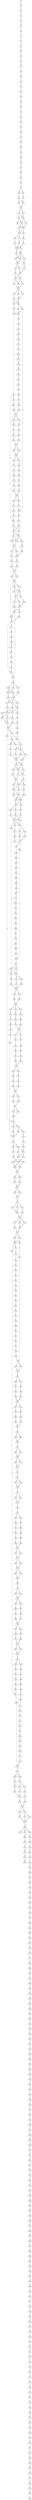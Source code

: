 strict digraph  {
	S0 -> S1 [ label = A ];
	S1 -> S2 [ label = A ];
	S2 -> S3 [ label = A ];
	S3 -> S4 [ label = A ];
	S4 -> S5 [ label = G ];
	S5 -> S6 [ label = C ];
	S6 -> S7 [ label = C ];
	S7 -> S8 [ label = C ];
	S8 -> S9 [ label = A ];
	S9 -> S10 [ label = G ];
	S10 -> S11 [ label = G ];
	S11 -> S12 [ label = A ];
	S12 -> S13 [ label = A ];
	S13 -> S14 [ label = G ];
	S14 -> S15 [ label = A ];
	S15 -> S16 [ label = T ];
	S16 -> S17 [ label = G ];
	S17 -> S18 [ label = G ];
	S18 -> S19 [ label = T ];
	S19 -> S20 [ label = G ];
	S20 -> S21 [ label = T ];
	S21 -> S22 [ label = T ];
	S22 -> S23 [ label = G ];
	S23 -> S24 [ label = A ];
	S24 -> S25 [ label = A ];
	S25 -> S26 [ label = A ];
	S26 -> S27 [ label = C ];
	S27 -> S28 [ label = C ];
	S28 -> S29 [ label = A ];
	S29 -> S30 [ label = G ];
	S30 -> S31 [ label = A ];
	S31 -> S32 [ label = C ];
	S32 -> S33 [ label = A ];
	S33 -> S34 [ label = A ];
	S34 -> S35 [ label = G ];
	S35 -> S36 [ label = G ];
	S36 -> S37 [ label = T ];
	S37 -> S38 [ label = A ];
	S37 -> S39 [ label = G ];
	S38 -> S40 [ label = G ];
	S39 -> S41 [ label = A ];
	S40 -> S42 [ label = A ];
	S40 -> S43 [ label = G ];
	S41 -> S42 [ label = A ];
	S42 -> S44 [ label = G ];
	S43 -> S44 [ label = G ];
	S44 -> S45 [ label = G ];
	S44 -> S46 [ label = A ];
	S45 -> S47 [ label = A ];
	S45 -> S48 [ label = T ];
	S46 -> S48 [ label = T ];
	S47 -> S49 [ label = T ];
	S47 -> S50 [ label = C ];
	S48 -> S49 [ label = T ];
	S48 -> S51 [ label = G ];
	S49 -> S52 [ label = T ];
	S49 -> S53 [ label = A ];
	S50 -> S53 [ label = A ];
	S51 -> S53 [ label = A ];
	S52 -> S54 [ label = T ];
	S53 -> S54 [ label = T ];
	S53 -> S55 [ label = C ];
	S54 -> S56 [ label = G ];
	S54 -> S57 [ label = C ];
	S55 -> S58 [ label = T ];
	S56 -> S59 [ label = C ];
	S57 -> S60 [ label = A ];
	S58 -> S61 [ label = T ];
	S59 -> S62 [ label = A ];
	S60 -> S63 [ label = C ];
	S60 -> S62 [ label = A ];
	S61 -> S62 [ label = A ];
	S62 -> S64 [ label = T ];
	S62 -> S65 [ label = G ];
	S63 -> S65 [ label = G ];
	S64 -> S66 [ label = C ];
	S65 -> S67 [ label = T ];
	S65 -> S66 [ label = C ];
	S65 -> S68 [ label = A ];
	S66 -> S69 [ label = G ];
	S66 -> S70 [ label = C ];
	S67 -> S70 [ label = C ];
	S68 -> S69 [ label = G ];
	S69 -> S71 [ label = C ];
	S69 -> S72 [ label = G ];
	S70 -> S73 [ label = A ];
	S71 -> S74 [ label = G ];
	S72 -> S75 [ label = A ];
	S73 -> S74 [ label = G ];
	S74 -> S76 [ label = A ];
	S74 -> S77 [ label = G ];
	S75 -> S77 [ label = G ];
	S76 -> S78 [ label = A ];
	S76 -> S79 [ label = G ];
	S77 -> S78 [ label = A ];
	S77 -> S80 [ label = C ];
	S78 -> S81 [ label = A ];
	S79 -> S81 [ label = A ];
	S80 -> S81 [ label = A ];
	S81 -> S82 [ label = A ];
	S81 -> S83 [ label = G ];
	S81 -> S84 [ label = T ];
	S82 -> S85 [ label = T ];
	S83 -> S86 [ label = G ];
	S84 -> S86 [ label = G ];
	S85 -> S87 [ label = C ];
	S85 -> S88 [ label = A ];
	S86 -> S88 [ label = A ];
	S87 -> S89 [ label = C ];
	S88 -> S90 [ label = T ];
	S88 -> S91 [ label = G ];
	S89 -> S92 [ label = G ];
	S90 -> S93 [ label = T ];
	S91 -> S92 [ label = G ];
	S91 -> S94 [ label = G ];
	S92 -> S95 [ label = T ];
	S93 -> S96 [ label = A ];
	S94 -> S97 [ label = A ];
	S95 -> S98 [ label = A ];
	S95 -> S99 [ label = G ];
	S96 -> S100 [ label = T ];
	S97 -> S101 [ label = T ];
	S98 -> S102 [ label = G ];
	S99 -> S103 [ label = A ];
	S100 -> S104 [ label = A ];
	S101 -> S105 [ label = G ];
	S102 -> S106 [ label = C ];
	S103 -> S107 [ label = A ];
	S104 -> S108 [ label = A ];
	S105 -> S109 [ label = T ];
	S105 -> S107 [ label = A ];
	S106 -> S110 [ label = G ];
	S107 -> S111 [ label = G ];
	S107 -> S112 [ label = A ];
	S108 -> S113 [ label = A ];
	S109 -> S112 [ label = A ];
	S110 -> S114 [ label = T ];
	S110 -> S115 [ label = A ];
	S111 -> S116 [ label = C ];
	S111 -> S117 [ label = A ];
	S112 -> S117 [ label = A ];
	S112 -> S118 [ label = G ];
	S113 -> S119 [ label = A ];
	S114 -> S120 [ label = C ];
	S115 -> S121 [ label = G ];
	S116 -> S122 [ label = A ];
	S117 -> S122 [ label = A ];
	S118 -> S123 [ label = G ];
	S119 -> S124 [ label = A ];
	S120 -> S125 [ label = T ];
	S121 -> S126 [ label = C ];
	S122 -> S127 [ label = A ];
	S122 -> S128 [ label = G ];
	S123 -> S129 [ label = T ];
	S124 -> S130 [ label = G ];
	S125 -> S131 [ label = G ];
	S126 -> S132 [ label = T ];
	S127 -> S133 [ label = A ];
	S128 -> S134 [ label = G ];
	S129 -> S134 [ label = G ];
	S130 -> S135 [ label = A ];
	S131 -> S136 [ label = A ];
	S132 -> S137 [ label = T ];
	S133 -> S138 [ label = T ];
	S134 -> S139 [ label = A ];
	S135 -> S140 [ label = A ];
	S136 -> S141 [ label = G ];
	S137 -> S141 [ label = G ];
	S138 -> S142 [ label = G ];
	S139 -> S143 [ label = A ];
	S140 -> S144 [ label = A ];
	S141 -> S145 [ label = A ];
	S141 -> S146 [ label = C ];
	S142 -> S147 [ label = A ];
	S143 -> S147 [ label = A ];
	S144 -> S148 [ label = T ];
	S145 -> S149 [ label = A ];
	S146 -> S149 [ label = A ];
	S147 -> S150 [ label = A ];
	S147 -> S151 [ label = G ];
	S148 -> S152 [ label = C ];
	S149 -> S153 [ label = A ];
	S149 -> S154 [ label = C ];
	S150 -> S155 [ label = A ];
	S151 -> S155 [ label = A ];
	S152 -> S156 [ label = C ];
	S153 -> S157 [ label = C ];
	S154 -> S158 [ label = A ];
	S155 -> S159 [ label = A ];
	S155 -> S160 [ label = C ];
	S155 -> S161 [ label = G ];
	S156 -> S162 [ label = T ];
	S157 -> S163 [ label = A ];
	S158 -> S164 [ label = G ];
	S159 -> S165 [ label = T ];
	S159 -> S166 [ label = G ];
	S160 -> S167 [ label = A ];
	S161 -> S166 [ label = G ];
	S162 -> S168 [ label = C ];
	S163 -> S169 [ label = A ];
	S164 -> S170 [ label = T ];
	S165 -> S171 [ label = A ];
	S166 -> S172 [ label = C ];
	S166 -> S171 [ label = A ];
	S167 -> S173 [ label = C ];
	S167 -> S174 [ label = A ];
	S168 -> S175 [ label = T ];
	S169 -> S176 [ label = C ];
	S170 -> S177 [ label = G ];
	S171 -> S178 [ label = T ];
	S171 -> S179 [ label = C ];
	S172 -> S180 [ label = A ];
	S173 -> S181 [ label = A ];
	S174 -> S182 [ label = G ];
	S175 -> S183 [ label = G ];
	S176 -> S184 [ label = C ];
	S177 -> S185 [ label = A ];
	S178 -> S186 [ label = T ];
	S179 -> S187 [ label = A ];
	S180 -> S187 [ label = A ];
	S181 -> S188 [ label = A ];
	S182 -> S189 [ label = A ];
	S183 -> S190 [ label = A ];
	S184 -> S191 [ label = G ];
	S185 -> S192 [ label = A ];
	S186 -> S193 [ label = G ];
	S187 -> S194 [ label = C ];
	S187 -> S193 [ label = G ];
	S188 -> S195 [ label = G ];
	S189 -> S196 [ label = C ];
	S189 -> S197 [ label = A ];
	S189 -> S198 [ label = G ];
	S190 -> S110 [ label = G ];
	S191 -> S199 [ label = A ];
	S192 -> S199 [ label = A ];
	S193 -> S160 [ label = C ];
	S193 -> S182 [ label = G ];
	S194 -> S200 [ label = G ];
	S195 -> S201 [ label = C ];
	S196 -> S202 [ label = G ];
	S196 -> S203 [ label = C ];
	S197 -> S204 [ label = T ];
	S198 -> S202 [ label = G ];
	S199 -> S205 [ label = A ];
	S199 -> S206 [ label = G ];
	S200 -> S167 [ label = A ];
	S201 -> S207 [ label = T ];
	S202 -> S208 [ label = A ];
	S203 -> S209 [ label = T ];
	S204 -> S209 [ label = T ];
	S205 -> S210 [ label = C ];
	S206 -> S211 [ label = T ];
	S207 -> S212 [ label = A ];
	S208 -> S213 [ label = G ];
	S209 -> S213 [ label = G ];
	S209 -> S214 [ label = T ];
	S209 -> S215 [ label = A ];
	S210 -> S216 [ label = A ];
	S211 -> S94 [ label = G ];
	S212 -> S217 [ label = G ];
	S213 -> S218 [ label = A ];
	S213 -> S219 [ label = C ];
	S214 -> S220 [ label = G ];
	S215 -> S218 [ label = A ];
	S216 -> S221 [ label = C ];
	S217 -> S222 [ label = C ];
	S218 -> S223 [ label = G ];
	S218 -> S224 [ label = A ];
	S219 -> S225 [ label = C ];
	S219 -> S226 [ label = T ];
	S220 -> S223 [ label = G ];
	S221 -> S99 [ label = G ];
	S222 -> S174 [ label = A ];
	S223 -> S227 [ label = T ];
	S223 -> S228 [ label = G ];
	S224 -> S229 [ label = C ];
	S225 -> S230 [ label = A ];
	S226 -> S227 [ label = T ];
	S227 -> S231 [ label = G ];
	S228 -> S231 [ label = G ];
	S229 -> S232 [ label = A ];
	S230 -> S233 [ label = C ];
	S231 -> S234 [ label = A ];
	S232 -> S235 [ label = C ];
	S233 -> S234 [ label = A ];
	S234 -> S236 [ label = G ];
	S234 -> S237 [ label = A ];
	S235 -> S238 [ label = C ];
	S236 -> S239 [ label = A ];
	S236 -> S240 [ label = G ];
	S237 -> S241 [ label = G ];
	S238 -> S240 [ label = G ];
	S239 -> S242 [ label = T ];
	S239 -> S243 [ label = C ];
	S240 -> S244 [ label = A ];
	S241 -> S245 [ label = A ];
	S241 -> S246 [ label = T ];
	S242 -> S247 [ label = A ];
	S243 -> S248 [ label = G ];
	S244 -> S249 [ label = T ];
	S244 -> S248 [ label = G ];
	S245 -> S250 [ label = A ];
	S245 -> S251 [ label = G ];
	S246 -> S252 [ label = T ];
	S247 -> S253 [ label = A ];
	S248 -> S254 [ label = T ];
	S248 -> S255 [ label = C ];
	S249 -> S256 [ label = G ];
	S250 -> S257 [ label = G ];
	S251 -> S258 [ label = A ];
	S252 -> S258 [ label = A ];
	S253 -> S259 [ label = A ];
	S254 -> S260 [ label = C ];
	S255 -> S259 [ label = A ];
	S256 -> S259 [ label = A ];
	S257 -> S261 [ label = C ];
	S258 -> S262 [ label = A ];
	S259 -> S263 [ label = G ];
	S259 -> S264 [ label = A ];
	S260 -> S264 [ label = A ];
	S261 -> S265 [ label = C ];
	S262 -> S266 [ label = A ];
	S262 -> S267 [ label = G ];
	S263 -> S268 [ label = A ];
	S263 -> S269 [ label = G ];
	S264 -> S270 [ label = C ];
	S264 -> S268 [ label = A ];
	S265 -> S271 [ label = G ];
	S266 -> S271 [ label = G ];
	S266 -> S272 [ label = A ];
	S267 -> S273 [ label = C ];
	S268 -> S274 [ label = A ];
	S268 -> S275 [ label = T ];
	S269 -> S276 [ label = G ];
	S270 -> S274 [ label = A ];
	S271 -> S277 [ label = G ];
	S271 -> S278 [ label = C ];
	S272 -> S278 [ label = C ];
	S273 -> S279 [ label = A ];
	S274 -> S280 [ label = G ];
	S275 -> S281 [ label = A ];
	S276 -> S281 [ label = A ];
	S277 -> S282 [ label = G ];
	S278 -> S283 [ label = T ];
	S278 -> S284 [ label = A ];
	S279 -> S282 [ label = G ];
	S280 -> S285 [ label = A ];
	S280 -> S286 [ label = C ];
	S281 -> S285 [ label = A ];
	S281 -> S287 [ label = G ];
	S282 -> S288 [ label = G ];
	S282 -> S289 [ label = C ];
	S283 -> S288 [ label = G ];
	S284 -> S289 [ label = C ];
	S285 -> S290 [ label = C ];
	S285 -> S291 [ label = G ];
	S286 -> S292 [ label = A ];
	S287 -> S291 [ label = G ];
	S288 -> S293 [ label = A ];
	S289 -> S293 [ label = A ];
	S290 -> S294 [ label = T ];
	S291 -> S295 [ label = A ];
	S291 -> S294 [ label = T ];
	S292 -> S296 [ label = G ];
	S293 -> S297 [ label = G ];
	S293 -> S298 [ label = A ];
	S294 -> S299 [ label = A ];
	S294 -> S300 [ label = G ];
	S295 -> S300 [ label = G ];
	S296 -> S300 [ label = G ];
	S297 -> S301 [ label = G ];
	S298 -> S302 [ label = A ];
	S299 -> S303 [ label = C ];
	S300 -> S303 [ label = C ];
	S300 -> S304 [ label = A ];
	S301 -> S305 [ label = A ];
	S302 -> S305 [ label = A ];
	S303 -> S306 [ label = A ];
	S303 -> S307 [ label = T ];
	S304 -> S308 [ label = C ];
	S305 -> S309 [ label = A ];
	S305 -> S310 [ label = G ];
	S306 -> S311 [ label = T ];
	S307 -> S312 [ label = G ];
	S308 -> S313 [ label = C ];
	S309 -> S314 [ label = G ];
	S310 -> S314 [ label = G ];
	S311 -> S315 [ label = A ];
	S312 -> S315 [ label = A ];
	S312 -> S316 [ label = C ];
	S313 -> S315 [ label = A ];
	S314 -> S317 [ label = A ];
	S315 -> S318 [ label = C ];
	S315 -> S319 [ label = T ];
	S315 -> S320 [ label = A ];
	S316 -> S319 [ label = T ];
	S317 -> S321 [ label = A ];
	S317 -> S322 [ label = G ];
	S317 -> S323 [ label = C ];
	S318 -> S324 [ label = A ];
	S319 -> S325 [ label = T ];
	S319 -> S326 [ label = G ];
	S320 -> S327 [ label = A ];
	S321 -> S328 [ label = A ];
	S322 -> S329 [ label = G ];
	S323 -> S328 [ label = A ];
	S324 -> S330 [ label = A ];
	S325 -> S331 [ label = C ];
	S326 -> S332 [ label = G ];
	S327 -> S333 [ label = T ];
	S327 -> S334 [ label = C ];
	S328 -> S335 [ label = A ];
	S329 -> S335 [ label = A ];
	S330 -> S336 [ label = G ];
	S331 -> S337 [ label = A ];
	S332 -> S337 [ label = A ];
	S333 -> S338 [ label = C ];
	S334 -> S339 [ label = A ];
	S334 -> S340 [ label = G ];
	S335 -> S341 [ label = T ];
	S335 -> S342 [ label = A ];
	S335 -> S343 [ label = C ];
	S337 -> S345 [ label = A ];
	S337 -> S346 [ label = A ];
	S338 -> S347 [ label = C ];
	S339 -> S348 [ label = A ];
	S340 -> S349 [ label = G ];
	S341 -> S350 [ label = T ];
	S342 -> S351 [ label = A ];
	S343 -> S351 [ label = A ];
	S345 -> S352 [ label = C ];
	S346 -> S353 [ label = T ];
	S347 -> S354 [ label = A ];
	S348 -> S354 [ label = A ];
	S349 -> S354 [ label = A ];
	S350 -> S355 [ label = T ];
	S351 -> S355 [ label = T ];
	S352 -> S356 [ label = C ];
	S353 -> S357 [ label = T ];
	S354 -> S358 [ label = G ];
	S354 -> S359 [ label = A ];
	S355 -> S360 [ label = A ];
	S355 -> S361 [ label = C ];
	S356 -> S362 [ label = A ];
	S357 -> S363 [ label = G ];
	S357 -> S327 [ label = A ];
	S358 -> S364 [ label = G ];
	S359 -> S365 [ label = C ];
	S360 -> S366 [ label = A ];
	S361 -> S367 [ label = C ];
	S361 -> S366 [ label = A ];
	S362 -> S368 [ label = G ];
	S363 -> S334 [ label = C ];
	S364 -> S369 [ label = A ];
	S365 -> S369 [ label = A ];
	S366 -> S370 [ label = A ];
	S366 -> S371 [ label = T ];
	S367 -> S372 [ label = G ];
	S368 -> S373 [ label = C ];
	S369 -> S374 [ label = T ];
	S369 -> S375 [ label = A ];
	S369 -> S376 [ label = C ];
	S370 -> S377 [ label = G ];
	S371 -> S378 [ label = G ];
	S372 -> S379 [ label = C ];
	S373 -> S380 [ label = G ];
	S374 -> S381 [ label = G ];
	S375 -> S382 [ label = A ];
	S376 -> S383 [ label = T ];
	S377 -> S384 [ label = A ];
	S378 -> S385 [ label = G ];
	S379 -> S386 [ label = A ];
	S379 -> S387 [ label = G ];
	S380 -> S388 [ label = C ];
	S381 -> S389 [ label = C ];
	S382 -> S390 [ label = A ];
	S383 -> S391 [ label = G ];
	S384 -> S392 [ label = A ];
	S385 -> S393 [ label = A ];
	S386 -> S394 [ label = A ];
	S387 -> S394 [ label = A ];
	S388 -> S395 [ label = C ];
	S389 -> S396 [ label = T ];
	S390 -> S397 [ label = A ];
	S391 -> S398 [ label = C ];
	S392 -> S399 [ label = G ];
	S393 -> S400 [ label = C ];
	S394 -> S401 [ label = G ];
	S395 -> S402 [ label = G ];
	S396 -> S403 [ label = T ];
	S397 -> S403 [ label = T ];
	S398 -> S404 [ label = G ];
	S399 -> S405 [ label = A ];
	S399 -> S406 [ label = G ];
	S400 -> S407 [ label = A ];
	S401 -> S408 [ label = C ];
	S401 -> S409 [ label = G ];
	S402 -> S410 [ label = G ];
	S403 -> S411 [ label = T ];
	S403 -> S412 [ label = A ];
	S404 -> S413 [ label = C ];
	S405 -> S414 [ label = T ];
	S406 -> S415 [ label = A ];
	S407 -> S416 [ label = T ];
	S408 -> S417 [ label = A ];
	S409 -> S418 [ label = C ];
	S410 -> S419 [ label = A ];
	S411 -> S420 [ label = A ];
	S412 -> S421 [ label = T ];
	S413 -> S422 [ label = C ];
	S414 -> S423 [ label = A ];
	S415 -> S424 [ label = T ];
	S415 -> S425 [ label = C ];
	S416 -> S426 [ label = C ];
	S417 -> S427 [ label = G ];
	S418 -> S428 [ label = C ];
	S419 -> S429 [ label = A ];
	S420 -> S430 [ label = G ];
	S421 -> S431 [ label = A ];
	S422 -> S258 [ label = A ];
	S423 -> S432 [ label = C ];
	S424 -> S433 [ label = A ];
	S425 -> S434 [ label = G ];
	S426 -> S435 [ label = C ];
	S427 -> S436 [ label = G ];
	S428 -> S437 [ label = A ];
	S429 -> S438 [ label = C ];
	S430 -> S439 [ label = T ];
	S431 -> S440 [ label = G ];
	S432 -> S441 [ label = A ];
	S433 -> S442 [ label = T ];
	S434 -> S441 [ label = A ];
	S435 -> S443 [ label = C ];
	S436 -> S444 [ label = A ];
	S437 -> S444 [ label = A ];
	S438 -> S445 [ label = C ];
	S439 -> S446 [ label = T ];
	S440 -> S447 [ label = G ];
	S441 -> S448 [ label = C ];
	S442 -> S449 [ label = A ];
	S443 -> S450 [ label = T ];
	S444 -> S451 [ label = T ];
	S444 -> S452 [ label = C ];
	S445 -> S453 [ label = A ];
	S446 -> S454 [ label = G ];
	S447 -> S455 [ label = A ];
	S448 -> S456 [ label = A ];
	S449 -> S456 [ label = A ];
	S450 -> S457 [ label = C ];
	S451 -> S458 [ label = C ];
	S452 -> S459 [ label = A ];
	S453 -> S460 [ label = C ];
	S454 -> S461 [ label = A ];
	S455 -> S461 [ label = A ];
	S456 -> S462 [ label = G ];
	S456 -> S463 [ label = A ];
	S457 -> S464 [ label = T ];
	S458 -> S465 [ label = T ];
	S459 -> S466 [ label = A ];
	S460 -> S467 [ label = T ];
	S461 -> S468 [ label = C ];
	S461 -> S469 [ label = G ];
	S462 -> S470 [ label = C ];
	S463 -> S471 [ label = A ];
	S463 -> S472 [ label = G ];
	S464 -> S473 [ label = G ];
	S465 -> S474 [ label = A ];
	S466 -> S475 [ label = G ];
	S467 -> S476 [ label = A ];
	S468 -> S477 [ label = G ];
	S469 -> S478 [ label = C ];
	S470 -> S479 [ label = C ];
	S471 -> S479 [ label = C ];
	S472 -> S479 [ label = C ];
	S473 -> S480 [ label = G ];
	S474 -> S481 [ label = G ];
	S475 -> S481 [ label = G ];
	S476 -> S482 [ label = G ];
	S477 -> S483 [ label = C ];
	S478 -> S484 [ label = A ];
	S479 -> S485 [ label = C ];
	S480 -> S486 [ label = A ];
	S481 -> S487 [ label = C ];
	S482 -> S488 [ label = C ];
	S483 -> S489 [ label = A ];
	S484 -> S490 [ label = T ];
	S485 -> S491 [ label = T ];
	S485 -> S492 [ label = A ];
	S485 -> S493 [ label = C ];
	S486 -> S494 [ label = C ];
	S487 -> S495 [ label = T ];
	S487 -> S496 [ label = C ];
	S488 -> S497 [ label = T ];
	S489 -> S498 [ label = C ];
	S490 -> S498 [ label = C ];
	S492 -> S499 [ label = G ];
	S493 -> S500 [ label = C ];
	S494 -> S501 [ label = G ];
	S495 -> S502 [ label = G ];
	S496 -> S502 [ label = G ];
	S497 -> S353 [ label = T ];
	S498 -> S503 [ label = T ];
	S498 -> S504 [ label = G ];
	S499 -> S505 [ label = G ];
	S500 -> S506 [ label = G ];
	S501 -> S507 [ label = A ];
	S502 -> S508 [ label = C ];
	S503 -> S509 [ label = G ];
	S504 -> S510 [ label = A ];
	S505 -> S511 [ label = A ];
	S506 -> S512 [ label = G ];
	S507 -> S513 [ label = C ];
	S508 -> S514 [ label = T ];
	S508 -> S515 [ label = G ];
	S509 -> S516 [ label = T ];
	S510 -> S516 [ label = T ];
	S511 -> S517 [ label = G ];
	S512 -> S518 [ label = G ];
	S513 -> S519 [ label = C ];
	S514 -> S520 [ label = G ];
	S515 -> S520 [ label = G ];
	S516 -> S521 [ label = T ];
	S516 -> S522 [ label = C ];
	S517 -> S523 [ label = A ];
	S518 -> S524 [ label = A ];
	S519 -> S525 [ label = C ];
	S520 -> S526 [ label = T ];
	S520 -> S527 [ label = C ];
	S521 -> S528 [ label = T ];
	S522 -> S528 [ label = T ];
	S523 -> S529 [ label = A ];
	S524 -> S530 [ label = C ];
	S525 -> S379 [ label = C ];
	S526 -> S531 [ label = C ];
	S527 -> S531 [ label = C ];
	S528 -> S241 [ label = G ];
	S530 -> S532 [ label = G ];
	S531 -> S533 [ label = A ];
	S532 -> S534 [ label = A ];
	S533 -> S535 [ label = A ];
	S534 -> S536 [ label = G ];
	S535 -> S537 [ label = A ];
	S535 -> S538 [ label = G ];
	S536 -> S539 [ label = G ];
	S537 -> S540 [ label = A ];
	S538 -> S540 [ label = A ];
	S539 -> S541 [ label = T ];
	S540 -> S542 [ label = T ];
	S541 -> S543 [ label = G ];
	S542 -> S544 [ label = T ];
	S542 -> S545 [ label = C ];
	S543 -> S546 [ label = A ];
	S544 -> S547 [ label = C ];
	S545 -> S547 [ label = C ];
	S546 -> S548 [ label = G ];
	S547 -> S549 [ label = A ];
	S548 -> S550 [ label = C ];
	S549 -> S551 [ label = G ];
	S550 -> S552 [ label = A ];
	S551 -> S553 [ label = C ];
	S551 -> S554 [ label = G ];
	S552 -> S555 [ label = G ];
	S553 -> S556 [ label = G ];
	S554 -> S557 [ label = C ];
	S555 -> S558 [ label = C ];
	S556 -> S559 [ label = T ];
	S557 -> S560 [ label = C ];
	S558 -> S561 [ label = A ];
	S559 -> S562 [ label = T ];
	S560 -> S563 [ label = A ];
	S561 -> S564 [ label = G ];
	S562 -> S565 [ label = C ];
	S563 -> S566 [ label = G ];
	S564 -> S567 [ label = C ];
	S565 -> S568 [ label = G ];
	S566 -> S569 [ label = C ];
	S567 -> S570 [ label = G ];
	S568 -> S571 [ label = T ];
	S569 -> S571 [ label = T ];
	S570 -> S572 [ label = G ];
	S571 -> S573 [ label = A ];
	S571 -> S574 [ label = T ];
	S572 -> S575 [ label = C ];
	S573 -> S576 [ label = C ];
	S574 -> S576 [ label = C ];
	S575 -> S577 [ label = G ];
	S576 -> S578 [ label = A ];
	S576 -> S579 [ label = C ];
	S577 -> S580 [ label = C ];
	S578 -> S581 [ label = G ];
	S579 -> S581 [ label = G ];
	S580 -> S582 [ label = A ];
	S581 -> S583 [ label = A ];
	S581 -> S584 [ label = C ];
	S582 -> S585 [ label = G ];
	S583 -> S586 [ label = G ];
	S584 -> S586 [ label = G ];
	S585 -> S587 [ label = G ];
	S586 -> S588 [ label = G ];
	S587 -> S589 [ label = G ];
	S588 -> S590 [ label = T ];
	S589 -> S591 [ label = G ];
	S590 -> S592 [ label = T ];
	S590 -> S593 [ label = C ];
	S591 -> S594 [ label = A ];
	S592 -> S595 [ label = A ];
	S593 -> S595 [ label = A ];
	S594 -> S596 [ label = G ];
	S595 -> S597 [ label = T ];
	S595 -> S598 [ label = C ];
	S596 -> S599 [ label = A ];
	S597 -> S600 [ label = C ];
	S598 -> S601 [ label = A ];
	S599 -> S602 [ label = G ];
	S600 -> S603 [ label = G ];
	S601 -> S604 [ label = T ];
	S602 -> S605 [ label = C ];
	S603 -> S606 [ label = C ];
	S604 -> S607 [ label = G ];
	S605 -> S608 [ label = T ];
	S606 -> S609 [ label = A ];
	S607 -> S609 [ label = A ];
	S608 -> S610 [ label = C ];
	S609 -> S611 [ label = G ];
	S609 -> S612 [ label = C ];
	S610 -> S613 [ label = C ];
	S611 -> S614 [ label = T ];
	S612 -> S615 [ label = C ];
	S613 -> S616 [ label = A ];
	S614 -> S617 [ label = C ];
	S615 -> S618 [ label = A ];
	S616 -> S619 [ label = G ];
	S617 -> S620 [ label = G ];
	S618 -> S620 [ label = G ];
	S619 -> S621 [ label = G ];
	S620 -> S622 [ label = T ];
	S620 -> S623 [ label = G ];
	S621 -> S624 [ label = G ];
	S622 -> S625 [ label = A ];
	S623 -> S625 [ label = A ];
	S624 -> S626 [ label = A ];
	S625 -> S627 [ label = A ];
	S626 -> S628 [ label = C ];
	S627 -> S629 [ label = A ];
	S627 -> S630 [ label = G ];
	S628 -> S631 [ label = C ];
	S629 -> S632 [ label = G ];
	S630 -> S633 [ label = A ];
	S631 -> S634 [ label = G ];
	S632 -> S635 [ label = T ];
	S633 -> S636 [ label = A ];
	S634 -> S637 [ label = G ];
	S635 -> S638 [ label = G ];
	S636 -> S639 [ label = G ];
	S637 -> S640 [ label = G ];
	S638 -> S641 [ label = A ];
	S639 -> S642 [ label = A ];
	S640 -> S643 [ label = A ];
	S641 -> S644 [ label = C ];
	S642 -> S645 [ label = T ];
	S643 -> S646 [ label = G ];
	S644 -> S647 [ label = T ];
	S645 -> S377 [ label = G ];
	S646 -> S648 [ label = T ];
	S647 -> S649 [ label = G ];
	S648 -> S650 [ label = C ];
	S649 -> S651 [ label = C ];
	S650 -> S652 [ label = G ];
	S651 -> S653 [ label = A ];
	S652 -> S654 [ label = C ];
	S653 -> S655 [ label = C ];
	S654 -> S656 [ label = T ];
	S655 -> S657 [ label = C ];
	S656 -> S658 [ label = C ];
	S657 -> S659 [ label = A ];
	S658 -> S660 [ label = A ];
	S659 -> S661 [ label = C ];
	S660 -> S662 [ label = A ];
	S661 -> S663 [ label = C ];
	S662 -> S664 [ label = C ];
	S663 -> S665 [ label = A ];
	S664 -> S666 [ label = G ];
	S665 -> S667 [ label = T ];
	S666 -> S668 [ label = G ];
	S667 -> S669 [ label = C ];
	S668 -> S670 [ label = G ];
	S669 -> S671 [ label = A ];
	S670 -> S672 [ label = G ];
	S671 -> S673 [ label = G ];
	S672 -> S674 [ label = G ];
	S673 -> S392 [ label = A ];
	S674 -> S675 [ label = T ];
	S675 -> S676 [ label = C ];
	S676 -> S677 [ label = A ];
	S677 -> S678 [ label = G ];
	S678 -> S679 [ label = A ];
	S679 -> S680 [ label = G ];
	S680 -> S681 [ label = C ];
	S681 -> S682 [ label = G ];
	S682 -> S683 [ label = A ];
	S683 -> S684 [ label = G ];
	S684 -> S685 [ label = T ];
	S685 -> S686 [ label = C ];
	S686 -> S687 [ label = A ];
	S687 -> S688 [ label = G ];
	S688 -> S689 [ label = G ];
	S689 -> S690 [ label = T ];
	S690 -> S691 [ label = G ];
	S691 -> S692 [ label = C ];
	S692 -> S693 [ label = C ];
	S693 -> S694 [ label = G ];
	S694 -> S695 [ label = C ];
	S695 -> S696 [ label = G ];
	S696 -> S697 [ label = G ];
	S697 -> S698 [ label = A ];
	S698 -> S699 [ label = G ];
	S699 -> S700 [ label = T ];
	S700 -> S701 [ label = C ];
	S701 -> S702 [ label = G ];
	S702 -> S703 [ label = G ];
	S703 -> S704 [ label = G ];
	S704 -> S705 [ label = A ];
	S705 -> S706 [ label = G ];
	S706 -> S707 [ label = C ];
	S707 -> S708 [ label = A ];
	S708 -> S709 [ label = G ];
	S709 -> S710 [ label = C ];
	S710 -> S711 [ label = A ];
	S711 -> S712 [ label = G ];
	S712 -> S713 [ label = A ];
	S713 -> S714 [ label = G ];
	S714 -> S715 [ label = G ];
	S715 -> S716 [ label = G ];
	S716 -> S717 [ label = A ];
	S717 -> S718 [ label = G ];
	S718 -> S719 [ label = A ];
	S719 -> S720 [ label = C ];
	S720 -> S721 [ label = G ];
	S721 -> S722 [ label = A ];
	S722 -> S723 [ label = C ];
	S723 -> S724 [ label = G ];
	S724 -> S725 [ label = C ];
	S725 -> S726 [ label = C ];
	S726 -> S727 [ label = T ];
	S727 -> S728 [ label = C ];
	S728 -> S729 [ label = C ];
	S729 -> S730 [ label = G ];
	S730 -> S731 [ label = C ];
	S731 -> S732 [ label = G ];
	S732 -> S733 [ label = C ];
	S733 -> S734 [ label = C ];
	S734 -> S735 [ label = G ];
	S735 -> S736 [ label = G ];
	S736 -> S737 [ label = A ];
	S737 -> S738 [ label = G ];
	S738 -> S739 [ label = C ];
	S739 -> S740 [ label = A ];
	S740 -> S741 [ label = G ];
}
